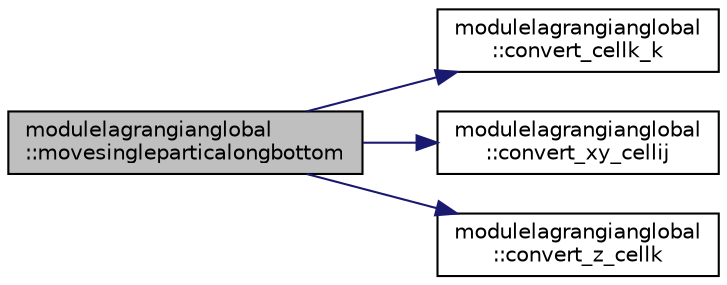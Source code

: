 digraph "modulelagrangianglobal::movesingleparticalongbottom"
{
 // LATEX_PDF_SIZE
  edge [fontname="Helvetica",fontsize="10",labelfontname="Helvetica",labelfontsize="10"];
  node [fontname="Helvetica",fontsize="10",shape=record];
  rankdir="LR";
  Node1 [label="modulelagrangianglobal\l::movesingleparticalongbottom",height=0.2,width=0.4,color="black", fillcolor="grey75", style="filled", fontcolor="black",tooltip=" "];
  Node1 -> Node2 [color="midnightblue",fontsize="10",style="solid"];
  Node2 [label="modulelagrangianglobal\l::convert_cellk_k",height=0.2,width=0.4,color="black", fillcolor="white", style="filled",URL="$namespacemodulelagrangianglobal.html#a75785d33db5dded34e1de495fe447eac",tooltip=" "];
  Node1 -> Node3 [color="midnightblue",fontsize="10",style="solid"];
  Node3 [label="modulelagrangianglobal\l::convert_xy_cellij",height=0.2,width=0.4,color="black", fillcolor="white", style="filled",URL="$namespacemodulelagrangianglobal.html#a713100b692a8ced1a6b27a0a1baa4039",tooltip=" "];
  Node1 -> Node4 [color="midnightblue",fontsize="10",style="solid"];
  Node4 [label="modulelagrangianglobal\l::convert_z_cellk",height=0.2,width=0.4,color="black", fillcolor="white", style="filled",URL="$namespacemodulelagrangianglobal.html#a619a331b54dcc8d330ab6dd05b4eae56",tooltip=" "];
}

